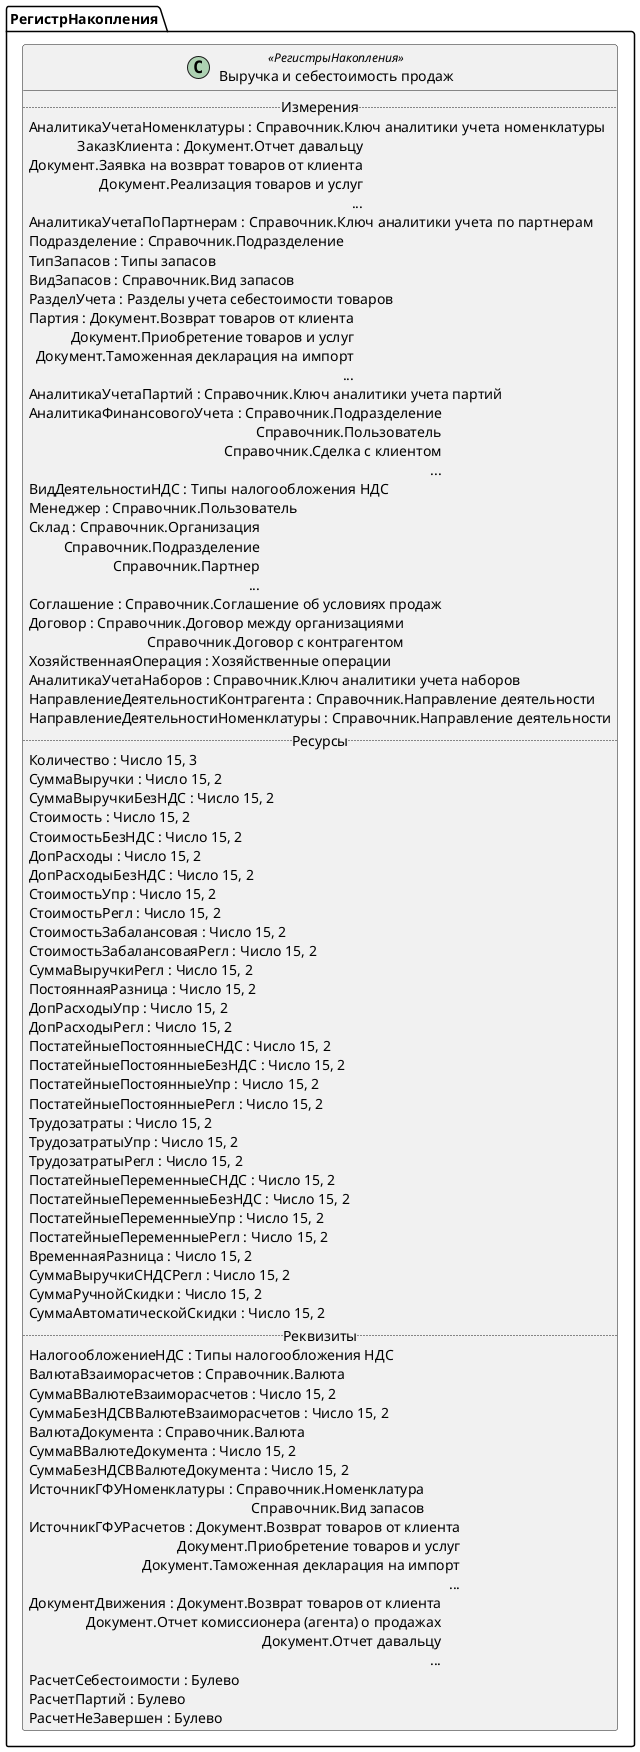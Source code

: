 ﻿@startuml ВыручкаИСебестоимостьПродаж
'!include templates.wsd
'..\include templates.wsd
class РегистрНакопления.ВыручкаИСебестоимостьПродаж as "Выручка и себестоимость продаж" <<РегистрыНакопления>>
{
..Измерения..
АналитикаУчетаНоменклатуры : Справочник.Ключ аналитики учета номенклатуры
ЗаказКлиента : Документ.Отчет давальцу\rДокумент.Заявка на возврат товаров от клиента\rДокумент.Реализация товаров и услуг\r...
АналитикаУчетаПоПартнерам : Справочник.Ключ аналитики учета по партнерам
Подразделение : Справочник.Подразделение
ТипЗапасов : Типы запасов
ВидЗапасов : Справочник.Вид запасов
РазделУчета : Разделы учета себестоимости товаров
Партия : Документ.Возврат товаров от клиента\rДокумент.Приобретение товаров и услуг\rДокумент.Таможенная декларация на импорт\r...
АналитикаУчетаПартий : Справочник.Ключ аналитики учета партий
АналитикаФинансовогоУчета : Справочник.Подразделение\rСправочник.Пользователь\rСправочник.Сделка с клиентом\r...
ВидДеятельностиНДС : Типы налогообложения НДС
Менеджер : Справочник.Пользователь
Склад : Справочник.Организация\rСправочник.Подразделение\rСправочник.Партнер\r...
Соглашение : Справочник.Соглашение об условиях продаж
Договор : Справочник.Договор между организациями\rСправочник.Договор с контрагентом
ХозяйственнаяОперация : Хозяйственные операции
АналитикаУчетаНаборов : Справочник.Ключ аналитики учета наборов
НаправлениеДеятельностиКонтрагента : Справочник.Направление деятельности
НаправлениеДеятельностиНоменклатуры : Справочник.Направление деятельности
..Ресурсы..
Количество : Число 15, 3
СуммаВыручки : Число 15, 2
СуммаВыручкиБезНДС : Число 15, 2
Стоимость : Число 15, 2
СтоимостьБезНДС : Число 15, 2
ДопРасходы : Число 15, 2
ДопРасходыБезНДС : Число 15, 2
СтоимостьУпр : Число 15, 2
СтоимостьРегл : Число 15, 2
СтоимостьЗабалансовая : Число 15, 2
СтоимостьЗабалансоваяРегл : Число 15, 2
СуммаВыручкиРегл : Число 15, 2
ПостояннаяРазница : Число 15, 2
ДопРасходыУпр : Число 15, 2
ДопРасходыРегл : Число 15, 2
ПостатейныеПостоянныеСНДС : Число 15, 2
ПостатейныеПостоянныеБезНДС : Число 15, 2
ПостатейныеПостоянныеУпр : Число 15, 2
ПостатейныеПостоянныеРегл : Число 15, 2
Трудозатраты : Число 15, 2
ТрудозатратыУпр : Число 15, 2
ТрудозатратыРегл : Число 15, 2
ПостатейныеПеременныеСНДС : Число 15, 2
ПостатейныеПеременныеБезНДС : Число 15, 2
ПостатейныеПеременныеУпр : Число 15, 2
ПостатейныеПеременныеРегл : Число 15, 2
ВременнаяРазница : Число 15, 2
СуммаВыручкиСНДСРегл : Число 15, 2
СуммаРучнойСкидки : Число 15, 2
СуммаАвтоматическойСкидки : Число 15, 2
..Реквизиты..
НалогообложениеНДС : Типы налогообложения НДС
ВалютаВзаиморасчетов : Справочник.Валюта
СуммаВВалютеВзаиморасчетов : Число 15, 2
СуммаБезНДСВВалютеВзаиморасчетов : Число 15, 2
ВалютаДокумента : Справочник.Валюта
СуммаВВалютеДокумента : Число 15, 2
СуммаБезНДСВВалютеДокумента : Число 15, 2
ИсточникГФУНоменклатуры : Справочник.Номенклатура\rСправочник.Вид запасов
ИсточникГФУРасчетов : Документ.Возврат товаров от клиента\rДокумент.Приобретение товаров и услуг\rДокумент.Таможенная декларация на импорт\r...
ДокументДвижения : Документ.Возврат товаров от клиента\rДокумент.Отчет комиссионера (агента) о продажах\rДокумент.Отчет давальцу\r...
РасчетСебестоимости : Булево
РасчетПартий : Булево
РасчетНеЗавершен : Булево
}
@enduml
